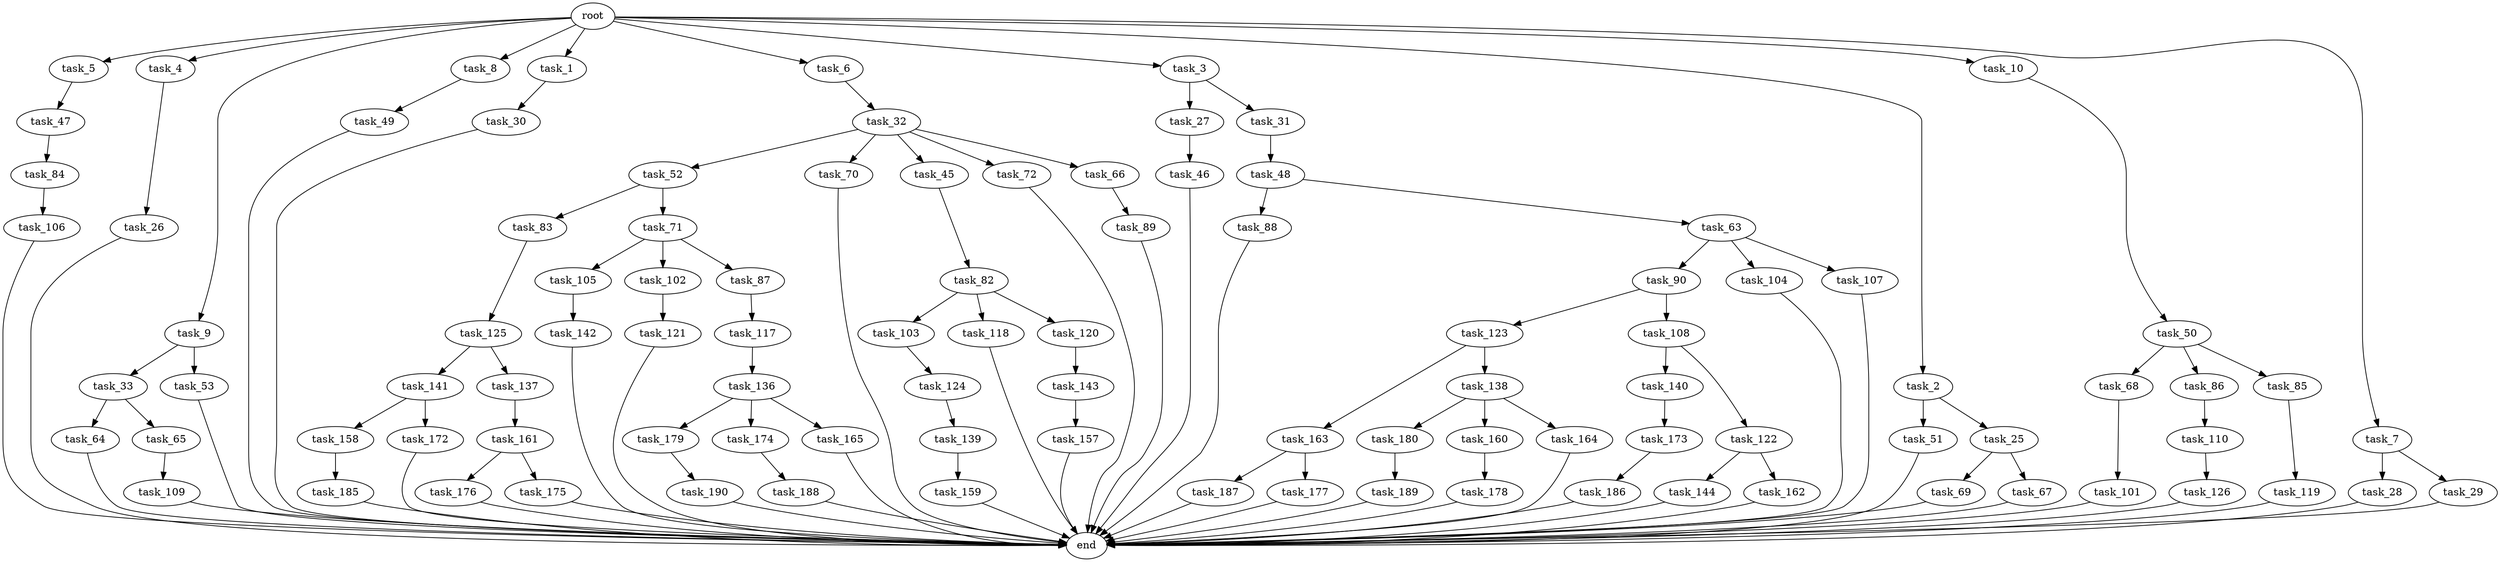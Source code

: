 digraph G {
  task_136 [size="1374389534.720000"];
  task_180 [size="4209067950.080000"];
  task_27 [size="5497558138.880000"];
  task_68 [size="773094113.280000"];
  task_50 [size="773094113.280000"];
  task_119 [size="343597383.680000"];
  task_185 [size="4209067950.080000"];
  task_187 [size="6957847019.520000"];
  task_5 [size="10.240000"];
  task_4 [size="10.240000"];
  task_121 [size="343597383.680000"];
  task_84 [size="2147483648.000000"];
  task_90 [size="4209067950.080000"];
  task_31 [size="5497558138.880000"];
  task_143 [size="1374389534.720000"];
  task_26 [size="2147483648.000000"];
  task_64 [size="343597383.680000"];
  task_103 [size="5497558138.880000"];
  task_118 [size="5497558138.880000"];
  task_141 [size="773094113.280000"];
  task_190 [size="5497558138.880000"];
  task_51 [size="343597383.680000"];
  task_28 [size="4209067950.080000"];
  task_88 [size="6957847019.520000"];
  task_82 [size="8589934592.000000"];
  task_9 [size="10.240000"];
  task_105 [size="4209067950.080000"];
  task_33 [size="773094113.280000"];
  task_142 [size="4209067950.080000"];
  task_186 [size="3092376453.120000"];
  task_102 [size="4209067950.080000"];
  root [size="0.000000"];
  task_8 [size="10.240000"];
  task_117 [size="773094113.280000"];
  task_86 [size="773094113.280000"];
  task_160 [size="4209067950.080000"];
  task_179 [size="8589934592.000000"];
  task_83 [size="2147483648.000000"];
  task_1 [size="10.240000"];
  task_174 [size="8589934592.000000"];
  task_188 [size="1374389534.720000"];
  task_52 [size="2147483648.000000"];
  task_158 [size="2147483648.000000"];
  task_85 [size="773094113.280000"];
  task_157 [size="773094113.280000"];
  task_104 [size="4209067950.080000"];
  task_177 [size="6957847019.520000"];
  task_106 [size="3092376453.120000"];
  task_140 [size="5497558138.880000"];
  task_63 [size="6957847019.520000"];
  task_6 [size="10.240000"];
  task_173 [size="343597383.680000"];
  task_3 [size="10.240000"];
  task_139 [size="8589934592.000000"];
  end [size="0.000000"];
  task_144 [size="4209067950.080000"];
  task_70 [size="2147483648.000000"];
  task_69 [size="1374389534.720000"];
  task_176 [size="8589934592.000000"];
  task_71 [size="2147483648.000000"];
  task_163 [size="1374389534.720000"];
  task_161 [size="3092376453.120000"];
  task_107 [size="4209067950.080000"];
  task_165 [size="8589934592.000000"];
  task_30 [size="6957847019.520000"];
  task_137 [size="773094113.280000"];
  task_48 [size="773094113.280000"];
  task_45 [size="2147483648.000000"];
  task_46 [size="6957847019.520000"];
  task_124 [size="2147483648.000000"];
  task_32 [size="4209067950.080000"];
  task_125 [size="4209067950.080000"];
  task_162 [size="4209067950.080000"];
  task_2 [size="10.240000"];
  task_138 [size="1374389534.720000"];
  task_25 [size="343597383.680000"];
  task_29 [size="4209067950.080000"];
  task_123 [size="4209067950.080000"];
  task_172 [size="2147483648.000000"];
  task_87 [size="4209067950.080000"];
  task_109 [size="5497558138.880000"];
  task_72 [size="2147483648.000000"];
  task_122 [size="5497558138.880000"];
  task_178 [size="5497558138.880000"];
  task_126 [size="4209067950.080000"];
  task_164 [size="4209067950.080000"];
  task_49 [size="5497558138.880000"];
  task_10 [size="10.240000"];
  task_65 [size="343597383.680000"];
  task_67 [size="1374389534.720000"];
  task_7 [size="10.240000"];
  task_189 [size="8589934592.000000"];
  task_110 [size="4209067950.080000"];
  task_120 [size="5497558138.880000"];
  task_47 [size="2147483648.000000"];
  task_89 [size="2147483648.000000"];
  task_108 [size="4209067950.080000"];
  task_66 [size="2147483648.000000"];
  task_101 [size="5497558138.880000"];
  task_159 [size="1374389534.720000"];
  task_175 [size="8589934592.000000"];
  task_53 [size="773094113.280000"];

  task_136 -> task_179 [size="838860800.000000"];
  task_136 -> task_165 [size="838860800.000000"];
  task_136 -> task_174 [size="838860800.000000"];
  task_180 -> task_189 [size="838860800.000000"];
  task_27 -> task_46 [size="679477248.000000"];
  task_68 -> task_101 [size="536870912.000000"];
  task_50 -> task_85 [size="75497472.000000"];
  task_50 -> task_86 [size="75497472.000000"];
  task_50 -> task_68 [size="75497472.000000"];
  task_119 -> end [size="1.000000"];
  task_185 -> end [size="1.000000"];
  task_187 -> end [size="1.000000"];
  task_5 -> task_47 [size="209715200.000000"];
  task_4 -> task_26 [size="209715200.000000"];
  task_121 -> end [size="1.000000"];
  task_84 -> task_106 [size="301989888.000000"];
  task_90 -> task_108 [size="411041792.000000"];
  task_90 -> task_123 [size="411041792.000000"];
  task_31 -> task_48 [size="75497472.000000"];
  task_143 -> task_157 [size="75497472.000000"];
  task_26 -> end [size="1.000000"];
  task_64 -> end [size="1.000000"];
  task_103 -> task_124 [size="209715200.000000"];
  task_118 -> end [size="1.000000"];
  task_141 -> task_158 [size="209715200.000000"];
  task_141 -> task_172 [size="209715200.000000"];
  task_190 -> end [size="1.000000"];
  task_51 -> end [size="1.000000"];
  task_28 -> end [size="1.000000"];
  task_88 -> end [size="1.000000"];
  task_82 -> task_120 [size="536870912.000000"];
  task_82 -> task_118 [size="536870912.000000"];
  task_82 -> task_103 [size="536870912.000000"];
  task_9 -> task_33 [size="75497472.000000"];
  task_9 -> task_53 [size="75497472.000000"];
  task_105 -> task_142 [size="411041792.000000"];
  task_33 -> task_65 [size="33554432.000000"];
  task_33 -> task_64 [size="33554432.000000"];
  task_142 -> end [size="1.000000"];
  task_186 -> end [size="1.000000"];
  task_102 -> task_121 [size="33554432.000000"];
  root -> task_8 [size="1.000000"];
  root -> task_10 [size="1.000000"];
  root -> task_2 [size="1.000000"];
  root -> task_5 [size="1.000000"];
  root -> task_4 [size="1.000000"];
  root -> task_9 [size="1.000000"];
  root -> task_1 [size="1.000000"];
  root -> task_7 [size="1.000000"];
  root -> task_6 [size="1.000000"];
  root -> task_3 [size="1.000000"];
  task_8 -> task_49 [size="536870912.000000"];
  task_117 -> task_136 [size="134217728.000000"];
  task_86 -> task_110 [size="411041792.000000"];
  task_160 -> task_178 [size="536870912.000000"];
  task_179 -> task_190 [size="536870912.000000"];
  task_83 -> task_125 [size="411041792.000000"];
  task_1 -> task_30 [size="679477248.000000"];
  task_174 -> task_188 [size="134217728.000000"];
  task_188 -> end [size="1.000000"];
  task_52 -> task_83 [size="209715200.000000"];
  task_52 -> task_71 [size="209715200.000000"];
  task_158 -> task_185 [size="411041792.000000"];
  task_85 -> task_119 [size="33554432.000000"];
  task_157 -> end [size="1.000000"];
  task_104 -> end [size="1.000000"];
  task_177 -> end [size="1.000000"];
  task_106 -> end [size="1.000000"];
  task_140 -> task_173 [size="33554432.000000"];
  task_63 -> task_104 [size="411041792.000000"];
  task_63 -> task_107 [size="411041792.000000"];
  task_63 -> task_90 [size="411041792.000000"];
  task_6 -> task_32 [size="411041792.000000"];
  task_173 -> task_186 [size="301989888.000000"];
  task_3 -> task_31 [size="536870912.000000"];
  task_3 -> task_27 [size="536870912.000000"];
  task_139 -> task_159 [size="134217728.000000"];
  task_144 -> end [size="1.000000"];
  task_70 -> end [size="1.000000"];
  task_69 -> end [size="1.000000"];
  task_176 -> end [size="1.000000"];
  task_71 -> task_87 [size="411041792.000000"];
  task_71 -> task_102 [size="411041792.000000"];
  task_71 -> task_105 [size="411041792.000000"];
  task_163 -> task_177 [size="679477248.000000"];
  task_163 -> task_187 [size="679477248.000000"];
  task_161 -> task_176 [size="838860800.000000"];
  task_161 -> task_175 [size="838860800.000000"];
  task_107 -> end [size="1.000000"];
  task_165 -> end [size="1.000000"];
  task_30 -> end [size="1.000000"];
  task_137 -> task_161 [size="301989888.000000"];
  task_48 -> task_63 [size="679477248.000000"];
  task_48 -> task_88 [size="679477248.000000"];
  task_45 -> task_82 [size="838860800.000000"];
  task_46 -> end [size="1.000000"];
  task_124 -> task_139 [size="838860800.000000"];
  task_32 -> task_45 [size="209715200.000000"];
  task_32 -> task_70 [size="209715200.000000"];
  task_32 -> task_72 [size="209715200.000000"];
  task_32 -> task_52 [size="209715200.000000"];
  task_32 -> task_66 [size="209715200.000000"];
  task_125 -> task_137 [size="75497472.000000"];
  task_125 -> task_141 [size="75497472.000000"];
  task_162 -> end [size="1.000000"];
  task_2 -> task_51 [size="33554432.000000"];
  task_2 -> task_25 [size="33554432.000000"];
  task_138 -> task_180 [size="411041792.000000"];
  task_138 -> task_164 [size="411041792.000000"];
  task_138 -> task_160 [size="411041792.000000"];
  task_25 -> task_69 [size="134217728.000000"];
  task_25 -> task_67 [size="134217728.000000"];
  task_29 -> end [size="1.000000"];
  task_123 -> task_138 [size="134217728.000000"];
  task_123 -> task_163 [size="134217728.000000"];
  task_172 -> end [size="1.000000"];
  task_87 -> task_117 [size="75497472.000000"];
  task_109 -> end [size="1.000000"];
  task_72 -> end [size="1.000000"];
  task_122 -> task_162 [size="411041792.000000"];
  task_122 -> task_144 [size="411041792.000000"];
  task_178 -> end [size="1.000000"];
  task_126 -> end [size="1.000000"];
  task_164 -> end [size="1.000000"];
  task_49 -> end [size="1.000000"];
  task_10 -> task_50 [size="75497472.000000"];
  task_65 -> task_109 [size="536870912.000000"];
  task_67 -> end [size="1.000000"];
  task_7 -> task_28 [size="411041792.000000"];
  task_7 -> task_29 [size="411041792.000000"];
  task_189 -> end [size="1.000000"];
  task_110 -> task_126 [size="411041792.000000"];
  task_120 -> task_143 [size="134217728.000000"];
  task_47 -> task_84 [size="209715200.000000"];
  task_89 -> end [size="1.000000"];
  task_108 -> task_140 [size="536870912.000000"];
  task_108 -> task_122 [size="536870912.000000"];
  task_66 -> task_89 [size="209715200.000000"];
  task_101 -> end [size="1.000000"];
  task_159 -> end [size="1.000000"];
  task_175 -> end [size="1.000000"];
  task_53 -> end [size="1.000000"];
}
